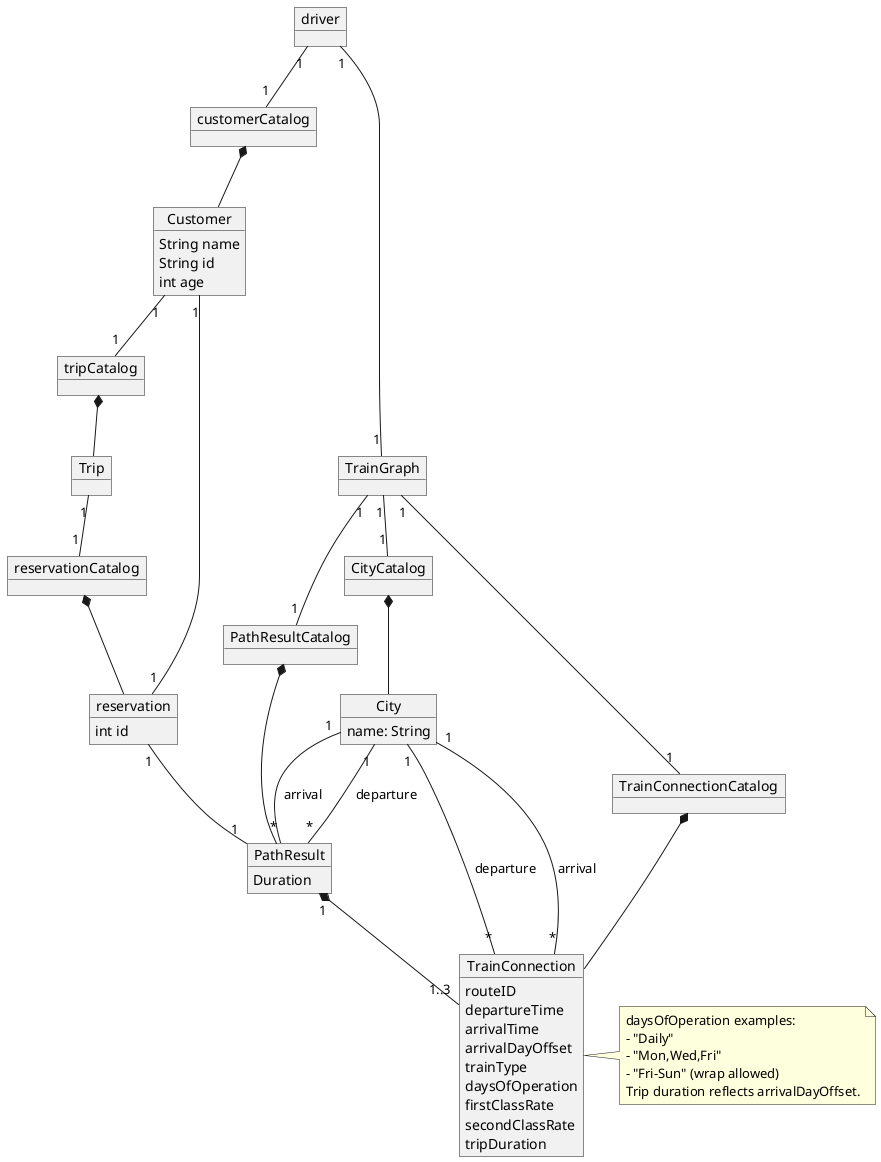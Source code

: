 @startuml domain model
skinparam classAttributeIconSize 0

object City {
  name: String
}

object CityCatalog{

}

object TrainConnectionCatalog{

}

object TrainConnection {
  routeID
  departureTime
  arrivalTime
  arrivalDayOffset
  trainType
  daysOfOperation
  firstClassRate
  secondClassRate
  tripDuration
}


object TrainGraph {

}

object PathResultCatalog{

}

object PathResult {
  Duration
}

object customerCatalog{

}

object Customer{
  String name
  String id
  int age
}

object tripCatalog{

}

object Trip{

}

object reservationCatalog{

}

object reservation{
  int id
}

object driver{

}

driver "1" -- "1" TrainGraph
driver "1" -- "1" customerCatalog
customerCatalog  *-- Customer
Customer "1" -- "1" tripCatalog
tripCatalog *-- Trip
Trip "1" -- "1" reservationCatalog
reservationCatalog *-- reservation
reservation "1" -- "1" Customer
reservation "1" -- "1" PathResult

PathResultCatalog *-- PathResult
TrainConnectionCatalog *-- TrainConnection
CityCatalog *-- City
City "1" -- "*" TrainConnection : departure
City "1" -- "*" TrainConnection : arrival
City "1" -- "*" PathResult : departure
City "1" -- "*" PathResult : arrival
TrainGraph "1" --  "1" TrainConnectionCatalog
TrainGraph "1" --  "1" PathResultCatalog
TrainGraph "1" --  "1" CityCatalog
PathResult "1" *-- "1..3" TrainConnection


note right of TrainConnection
daysOfOperation examples:
- "Daily"
- "Mon,Wed,Fri"
- "Fri-Sun" (wrap allowed)
Trip duration reflects arrivalDayOffset.
end note
@enduml
